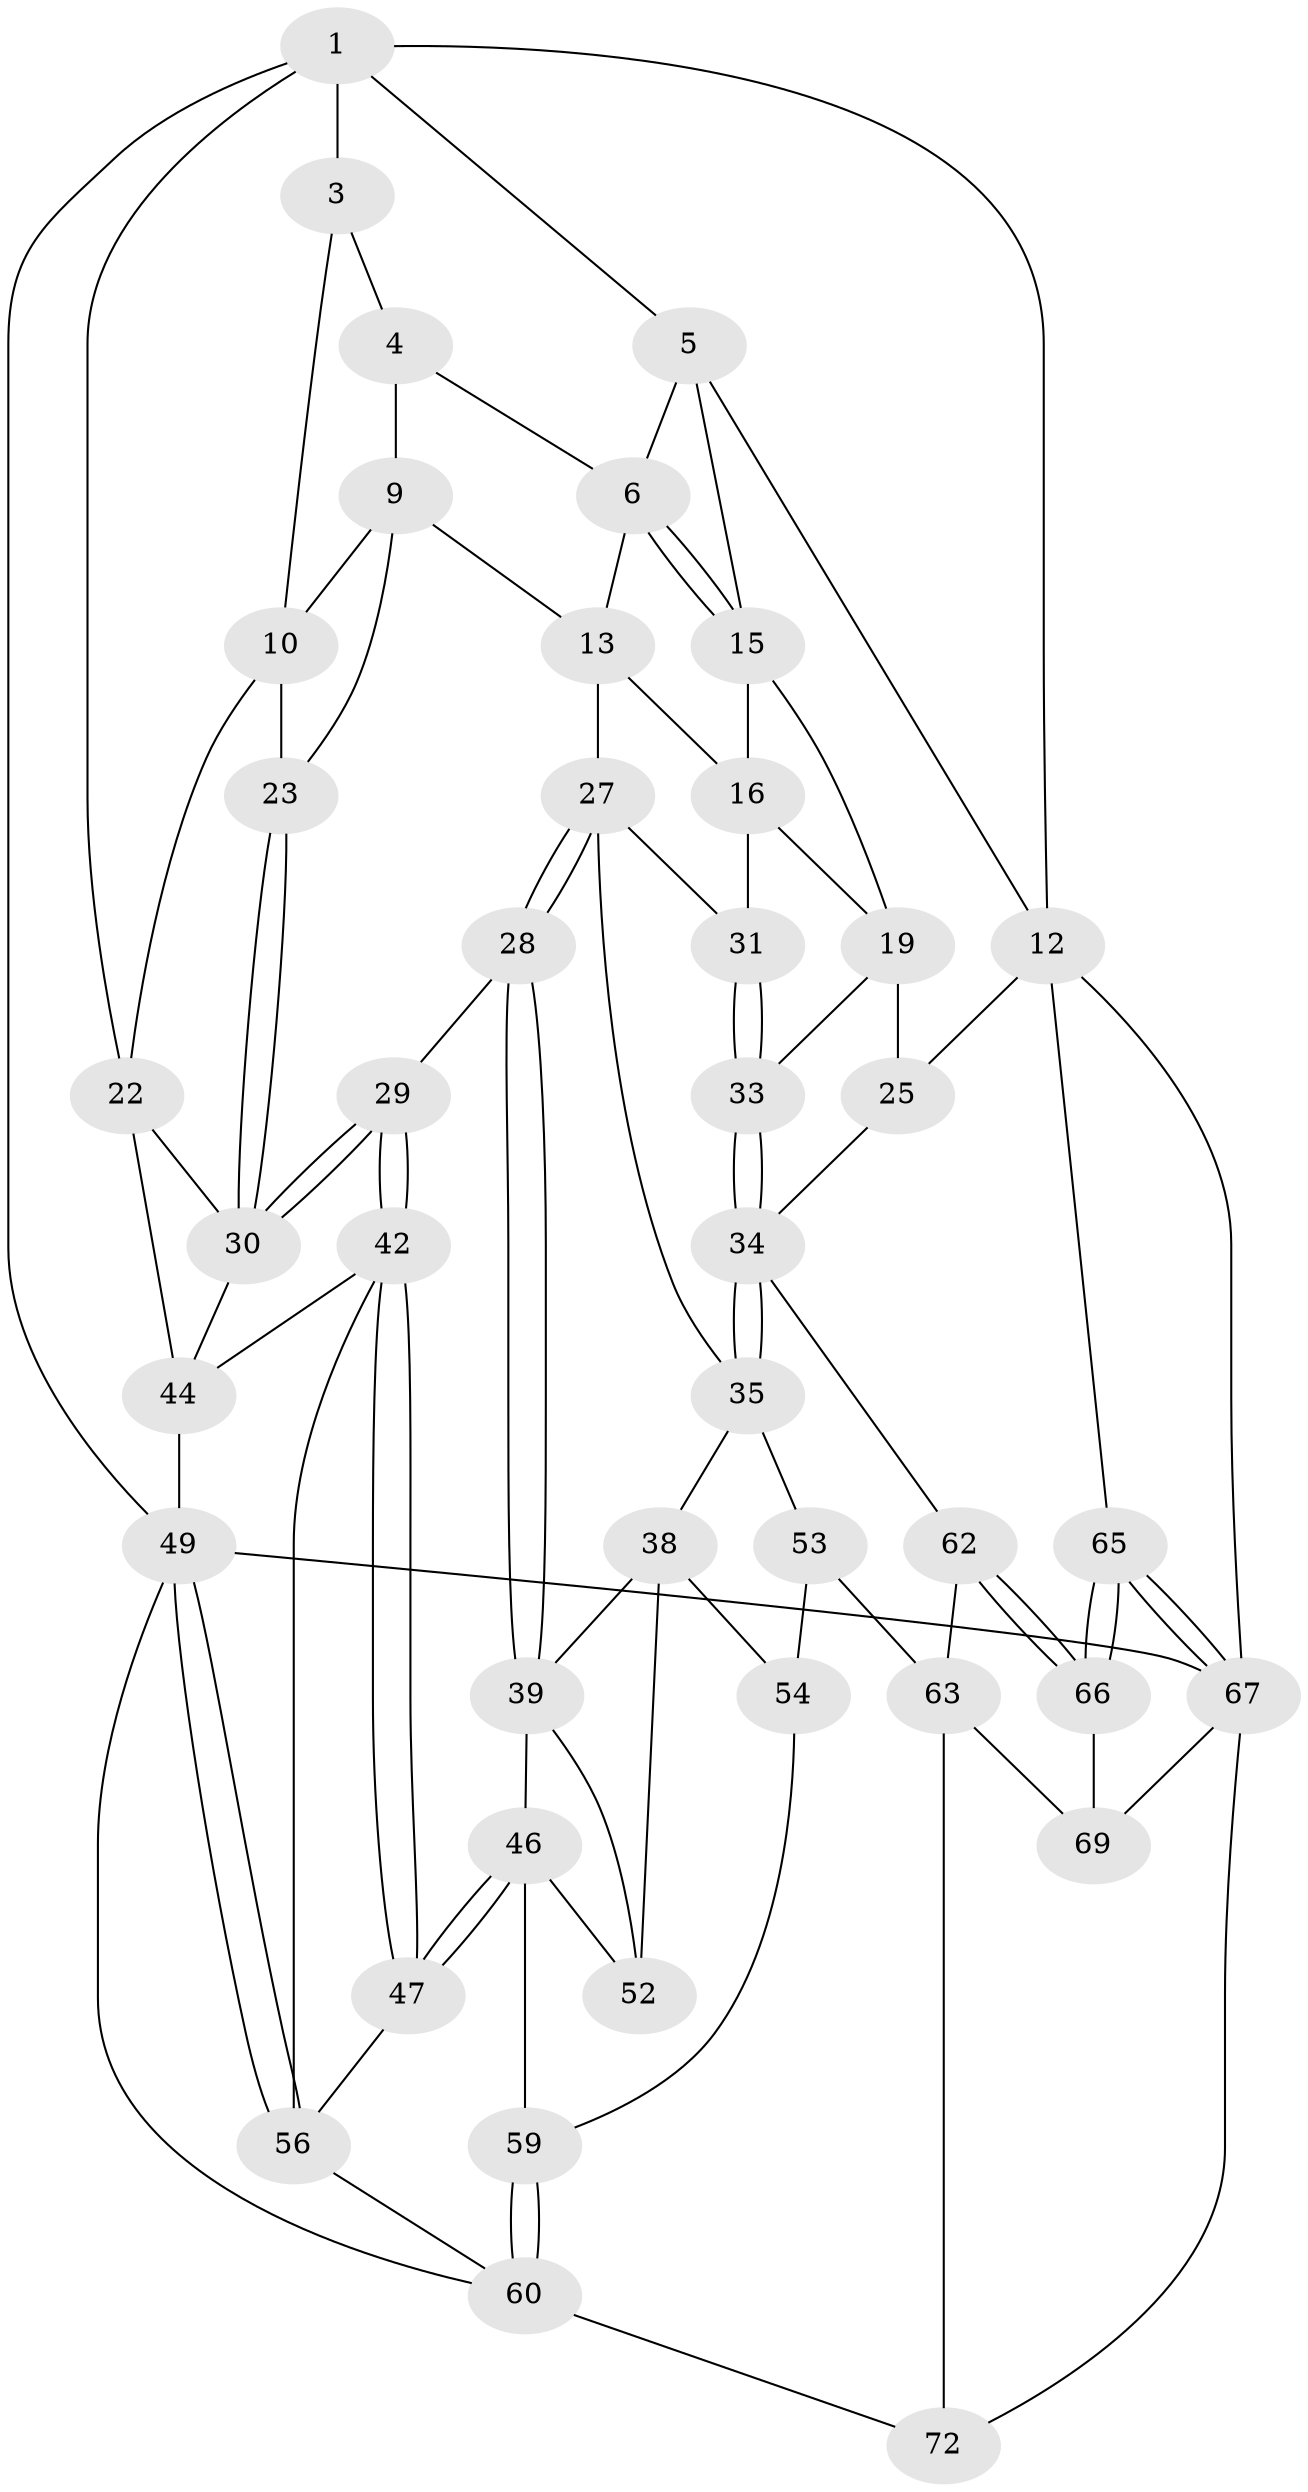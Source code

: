// original degree distribution, {3: 0.0273972602739726, 6: 0.2054794520547945, 4: 0.2465753424657534, 5: 0.5205479452054794}
// Generated by graph-tools (version 1.1) at 2025/42/03/06/25 10:42:28]
// undirected, 43 vertices, 95 edges
graph export_dot {
graph [start="1"]
  node [color=gray90,style=filled];
  1 [pos="+0.7609063051398085+0",super="+2"];
  3 [pos="+0+0"];
  4 [pos="+0.34545535095725666+0",super="+8"];
  5 [pos="+0.7826354772260183+0.03097037878494458",super="+11"];
  6 [pos="+0.7144579020123155+0.15326940928837296",super="+7"];
  9 [pos="+0.1494960281177419+0.23877003737199776",super="+14"];
  10 [pos="+0.1487451700697005+0.23891809420596505",super="+21"];
  12 [pos="+1+0.22203960981632961",super="+24"];
  13 [pos="+0.41523691884405045+0.28922708458597407",super="+17"];
  15 [pos="+0.7128872122362224+0.211467181612514",super="+18"];
  16 [pos="+0.7100775959348781+0.21727099221066307",super="+20"];
  19 [pos="+0.882122387315721+0.4021894577880217",super="+26"];
  22 [pos="+0+0.3197393121533053",super="+41"];
  23 [pos="+0.20506308727799827+0.5139115010586606"];
  25 [pos="+1+0.6473474607893777"];
  27 [pos="+0.4806789418317327+0.4489115141639144",super="+32"];
  28 [pos="+0.44225286522990687+0.5331223037653541"];
  29 [pos="+0.2805441283693182+0.5523070700956295"];
  30 [pos="+0.20742035230821917+0.526737292402989",super="+40"];
  31 [pos="+0.6832508171673956+0.4462310797725068"];
  33 [pos="+0.7846131689055372+0.522218056809927"];
  34 [pos="+0.8118354356323482+0.7100740842891157",super="+37"];
  35 [pos="+0.8058597101400297+0.7097763100028225",super="+36"];
  38 [pos="+0.5687310776622378+0.6335857387066726",super="+51"];
  39 [pos="+0.44600270013783144+0.5409925290189221",super="+45"];
  42 [pos="+0.2579231178538872+0.7289995922279887",super="+43"];
  44 [pos="+0.10479038342650618+0.6709563105346689",super="+48"];
  46 [pos="+0.3782117820046666+0.7325796793048097",super="+55"];
  47 [pos="+0.292556305471278+0.8082530444695509"];
  49 [pos="+0+1",super="+50"];
  52 [pos="+0.4882355507972178+0.7959828283062286"];
  53 [pos="+0.6289433377539573+0.8095792466099387",super="+61"];
  54 [pos="+0.5599452055558978+0.7932455209106821",super="+58"];
  56 [pos="+0.05841348272106435+0.9307503404899263",super="+57"];
  59 [pos="+0.40228271081799444+0.9144527244086225"];
  60 [pos="+0.3973120244701128+0.9182689007217019",super="+73"];
  62 [pos="+0.8404049380516115+0.792745882540394"];
  63 [pos="+0.835425502890391+0.8175295640389253",super="+64"];
  65 [pos="+1+1"];
  66 [pos="+1+1",super="+68"];
  67 [pos="+1+1",super="+71"];
  69 [pos="+0.8934181632002094+0.9266522214433042",super="+70"];
  72 [pos="+0.6653563530785821+1"];
  1 -- 5;
  1 -- 12;
  1 -- 3;
  1 -- 22;
  1 -- 49;
  3 -- 4;
  3 -- 10;
  4 -- 9;
  4 -- 6;
  5 -- 6;
  5 -- 12;
  5 -- 15;
  6 -- 15;
  6 -- 15;
  6 -- 13;
  9 -- 10;
  9 -- 13;
  9 -- 23;
  10 -- 22;
  10 -- 23;
  12 -- 67;
  12 -- 65;
  12 -- 25;
  13 -- 16;
  13 -- 27;
  15 -- 16;
  15 -- 19;
  16 -- 19;
  16 -- 31;
  19 -- 25;
  19 -- 33;
  22 -- 44;
  22 -- 30;
  23 -- 30;
  23 -- 30;
  25 -- 34;
  27 -- 28;
  27 -- 28;
  27 -- 31;
  27 -- 35;
  28 -- 29;
  28 -- 39;
  28 -- 39;
  29 -- 30;
  29 -- 30;
  29 -- 42;
  29 -- 42;
  30 -- 44;
  31 -- 33;
  31 -- 33;
  33 -- 34;
  33 -- 34;
  34 -- 35;
  34 -- 35;
  34 -- 62;
  35 -- 53;
  35 -- 38;
  38 -- 39;
  38 -- 54;
  38 -- 52;
  39 -- 52;
  39 -- 46;
  42 -- 47;
  42 -- 47;
  42 -- 56;
  42 -- 44;
  44 -- 49;
  46 -- 47;
  46 -- 47;
  46 -- 59;
  46 -- 52;
  47 -- 56;
  49 -- 56;
  49 -- 56;
  49 -- 67;
  49 -- 60;
  53 -- 54 [weight=2];
  53 -- 63;
  54 -- 59;
  56 -- 60;
  59 -- 60;
  59 -- 60;
  60 -- 72;
  62 -- 63;
  62 -- 66;
  62 -- 66;
  63 -- 69;
  63 -- 72;
  65 -- 66;
  65 -- 66;
  65 -- 67;
  65 -- 67;
  66 -- 69 [weight=2];
  67 -- 72;
  67 -- 69;
}
